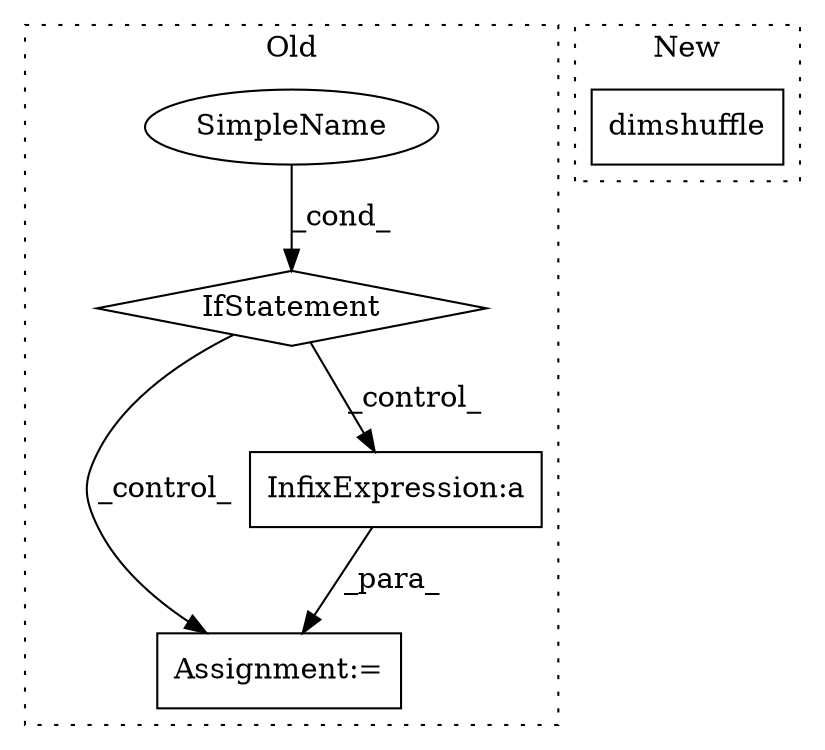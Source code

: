 digraph G {
subgraph cluster0 {
1 [label="IfStatement" a="25" s="5065,5084" l="4,2" shape="diamond"];
3 [label="SimpleName" a="42" s="" l="" shape="ellipse"];
4 [label="Assignment:=" a="7" s="5100" l="1" shape="box"];
5 [label="InfixExpression:a" a="27" s="5215" l="3" shape="box"];
label = "Old";
style="dotted";
}
subgraph cluster1 {
2 [label="dimshuffle" a="32" s="5441,5455" l="11,1" shape="box"];
label = "New";
style="dotted";
}
1 -> 5 [label="_control_"];
1 -> 4 [label="_control_"];
3 -> 1 [label="_cond_"];
5 -> 4 [label="_para_"];
}